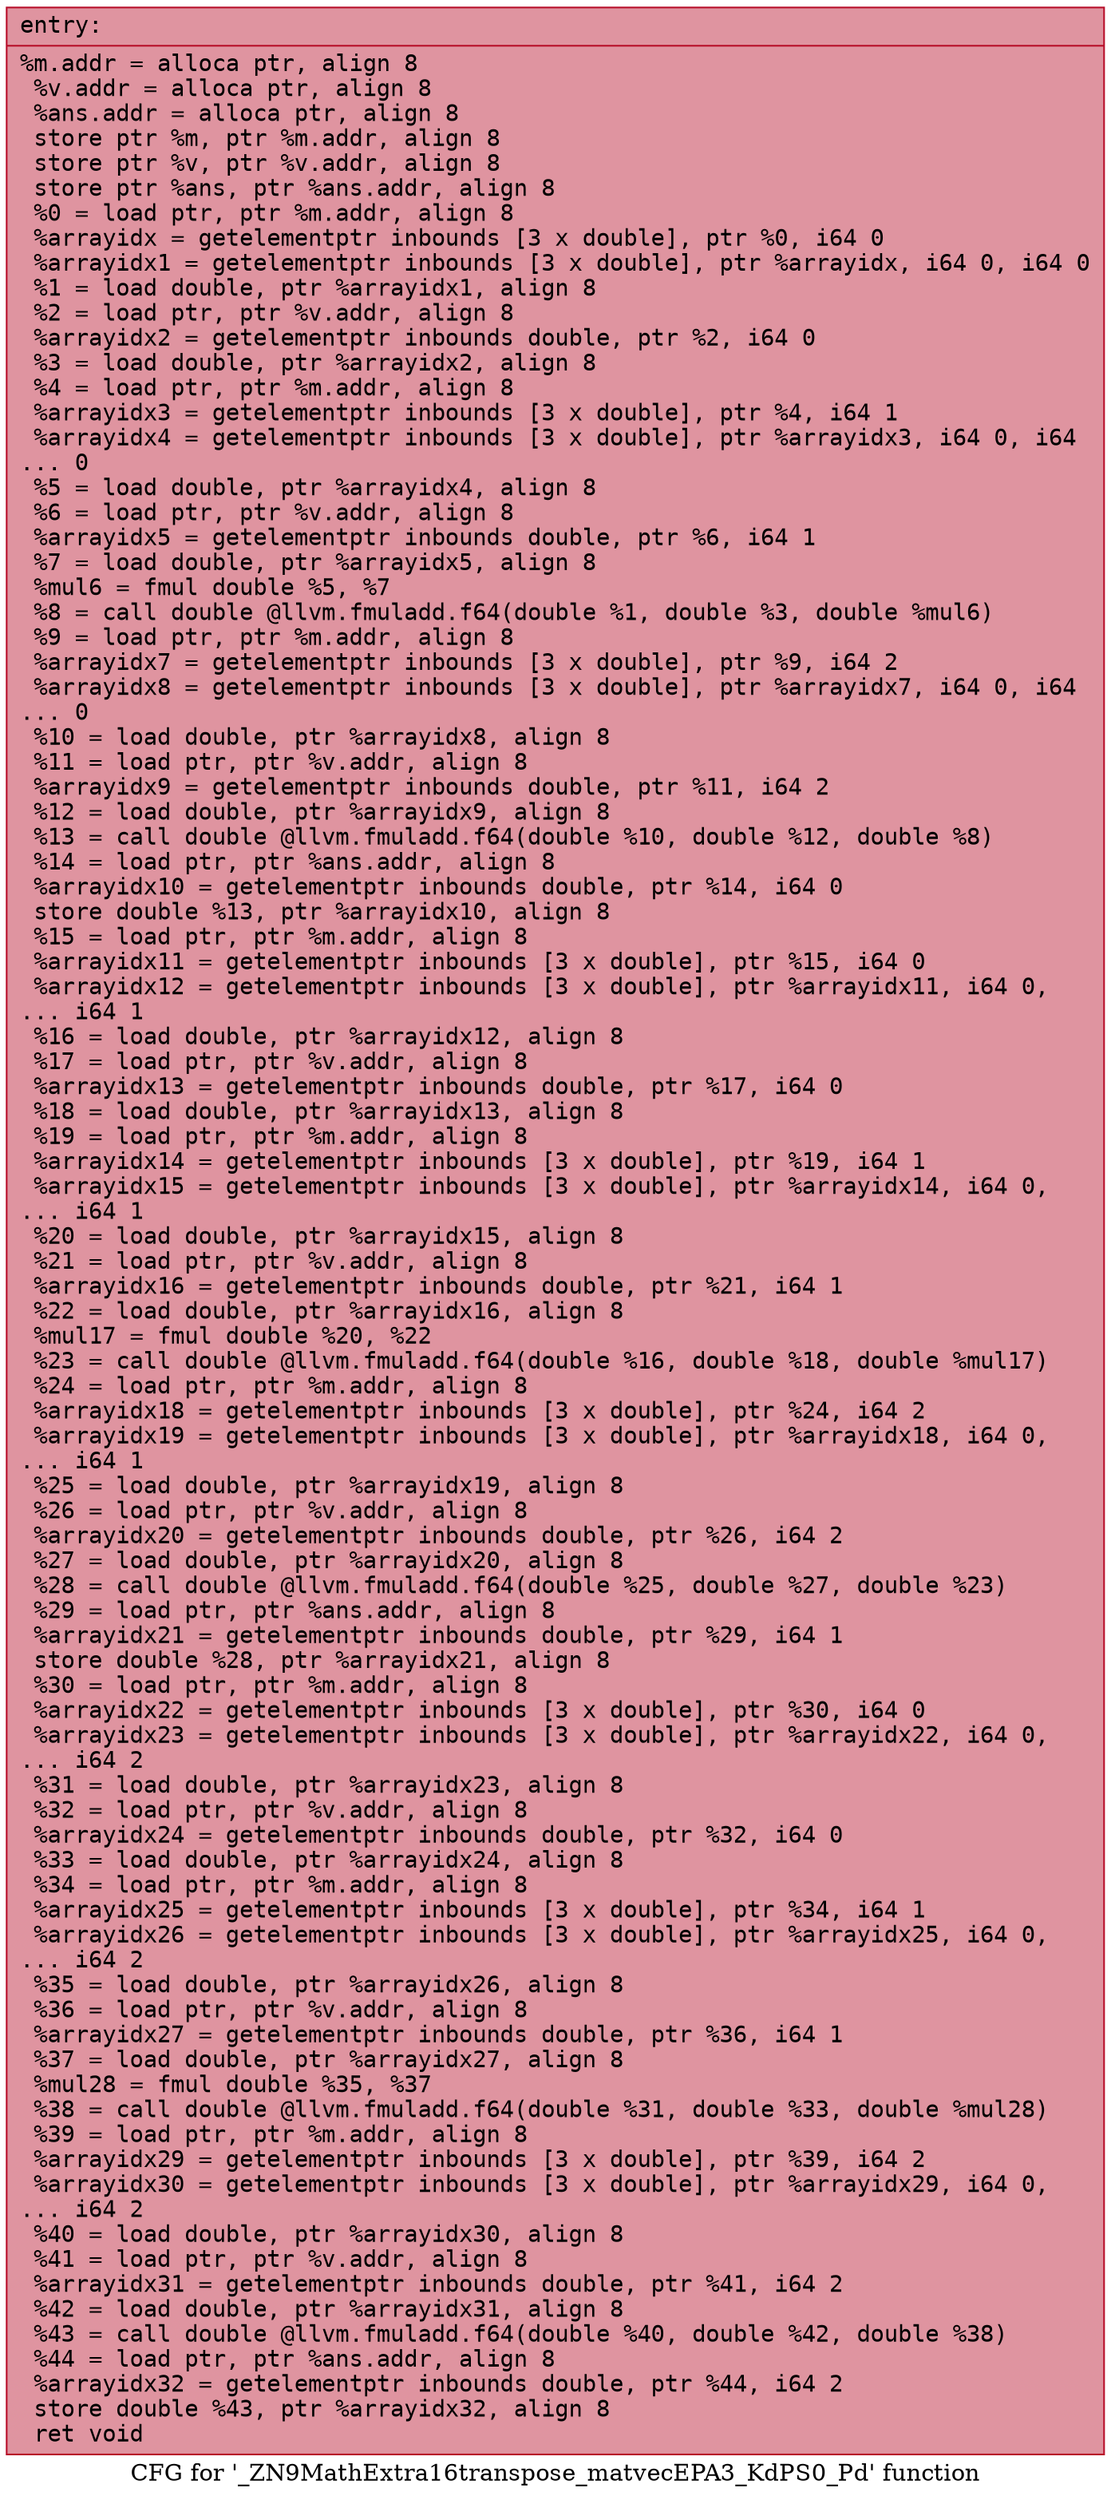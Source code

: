 digraph "CFG for '_ZN9MathExtra16transpose_matvecEPA3_KdPS0_Pd' function" {
	label="CFG for '_ZN9MathExtra16transpose_matvecEPA3_KdPS0_Pd' function";

	Node0x5583735c47c0 [shape=record,color="#b70d28ff", style=filled, fillcolor="#b70d2870" fontname="Courier",label="{entry:\l|  %m.addr = alloca ptr, align 8\l  %v.addr = alloca ptr, align 8\l  %ans.addr = alloca ptr, align 8\l  store ptr %m, ptr %m.addr, align 8\l  store ptr %v, ptr %v.addr, align 8\l  store ptr %ans, ptr %ans.addr, align 8\l  %0 = load ptr, ptr %m.addr, align 8\l  %arrayidx = getelementptr inbounds [3 x double], ptr %0, i64 0\l  %arrayidx1 = getelementptr inbounds [3 x double], ptr %arrayidx, i64 0, i64 0\l  %1 = load double, ptr %arrayidx1, align 8\l  %2 = load ptr, ptr %v.addr, align 8\l  %arrayidx2 = getelementptr inbounds double, ptr %2, i64 0\l  %3 = load double, ptr %arrayidx2, align 8\l  %4 = load ptr, ptr %m.addr, align 8\l  %arrayidx3 = getelementptr inbounds [3 x double], ptr %4, i64 1\l  %arrayidx4 = getelementptr inbounds [3 x double], ptr %arrayidx3, i64 0, i64\l... 0\l  %5 = load double, ptr %arrayidx4, align 8\l  %6 = load ptr, ptr %v.addr, align 8\l  %arrayidx5 = getelementptr inbounds double, ptr %6, i64 1\l  %7 = load double, ptr %arrayidx5, align 8\l  %mul6 = fmul double %5, %7\l  %8 = call double @llvm.fmuladd.f64(double %1, double %3, double %mul6)\l  %9 = load ptr, ptr %m.addr, align 8\l  %arrayidx7 = getelementptr inbounds [3 x double], ptr %9, i64 2\l  %arrayidx8 = getelementptr inbounds [3 x double], ptr %arrayidx7, i64 0, i64\l... 0\l  %10 = load double, ptr %arrayidx8, align 8\l  %11 = load ptr, ptr %v.addr, align 8\l  %arrayidx9 = getelementptr inbounds double, ptr %11, i64 2\l  %12 = load double, ptr %arrayidx9, align 8\l  %13 = call double @llvm.fmuladd.f64(double %10, double %12, double %8)\l  %14 = load ptr, ptr %ans.addr, align 8\l  %arrayidx10 = getelementptr inbounds double, ptr %14, i64 0\l  store double %13, ptr %arrayidx10, align 8\l  %15 = load ptr, ptr %m.addr, align 8\l  %arrayidx11 = getelementptr inbounds [3 x double], ptr %15, i64 0\l  %arrayidx12 = getelementptr inbounds [3 x double], ptr %arrayidx11, i64 0,\l... i64 1\l  %16 = load double, ptr %arrayidx12, align 8\l  %17 = load ptr, ptr %v.addr, align 8\l  %arrayidx13 = getelementptr inbounds double, ptr %17, i64 0\l  %18 = load double, ptr %arrayidx13, align 8\l  %19 = load ptr, ptr %m.addr, align 8\l  %arrayidx14 = getelementptr inbounds [3 x double], ptr %19, i64 1\l  %arrayidx15 = getelementptr inbounds [3 x double], ptr %arrayidx14, i64 0,\l... i64 1\l  %20 = load double, ptr %arrayidx15, align 8\l  %21 = load ptr, ptr %v.addr, align 8\l  %arrayidx16 = getelementptr inbounds double, ptr %21, i64 1\l  %22 = load double, ptr %arrayidx16, align 8\l  %mul17 = fmul double %20, %22\l  %23 = call double @llvm.fmuladd.f64(double %16, double %18, double %mul17)\l  %24 = load ptr, ptr %m.addr, align 8\l  %arrayidx18 = getelementptr inbounds [3 x double], ptr %24, i64 2\l  %arrayidx19 = getelementptr inbounds [3 x double], ptr %arrayidx18, i64 0,\l... i64 1\l  %25 = load double, ptr %arrayidx19, align 8\l  %26 = load ptr, ptr %v.addr, align 8\l  %arrayidx20 = getelementptr inbounds double, ptr %26, i64 2\l  %27 = load double, ptr %arrayidx20, align 8\l  %28 = call double @llvm.fmuladd.f64(double %25, double %27, double %23)\l  %29 = load ptr, ptr %ans.addr, align 8\l  %arrayidx21 = getelementptr inbounds double, ptr %29, i64 1\l  store double %28, ptr %arrayidx21, align 8\l  %30 = load ptr, ptr %m.addr, align 8\l  %arrayidx22 = getelementptr inbounds [3 x double], ptr %30, i64 0\l  %arrayidx23 = getelementptr inbounds [3 x double], ptr %arrayidx22, i64 0,\l... i64 2\l  %31 = load double, ptr %arrayidx23, align 8\l  %32 = load ptr, ptr %v.addr, align 8\l  %arrayidx24 = getelementptr inbounds double, ptr %32, i64 0\l  %33 = load double, ptr %arrayidx24, align 8\l  %34 = load ptr, ptr %m.addr, align 8\l  %arrayidx25 = getelementptr inbounds [3 x double], ptr %34, i64 1\l  %arrayidx26 = getelementptr inbounds [3 x double], ptr %arrayidx25, i64 0,\l... i64 2\l  %35 = load double, ptr %arrayidx26, align 8\l  %36 = load ptr, ptr %v.addr, align 8\l  %arrayidx27 = getelementptr inbounds double, ptr %36, i64 1\l  %37 = load double, ptr %arrayidx27, align 8\l  %mul28 = fmul double %35, %37\l  %38 = call double @llvm.fmuladd.f64(double %31, double %33, double %mul28)\l  %39 = load ptr, ptr %m.addr, align 8\l  %arrayidx29 = getelementptr inbounds [3 x double], ptr %39, i64 2\l  %arrayidx30 = getelementptr inbounds [3 x double], ptr %arrayidx29, i64 0,\l... i64 2\l  %40 = load double, ptr %arrayidx30, align 8\l  %41 = load ptr, ptr %v.addr, align 8\l  %arrayidx31 = getelementptr inbounds double, ptr %41, i64 2\l  %42 = load double, ptr %arrayidx31, align 8\l  %43 = call double @llvm.fmuladd.f64(double %40, double %42, double %38)\l  %44 = load ptr, ptr %ans.addr, align 8\l  %arrayidx32 = getelementptr inbounds double, ptr %44, i64 2\l  store double %43, ptr %arrayidx32, align 8\l  ret void\l}"];
}
